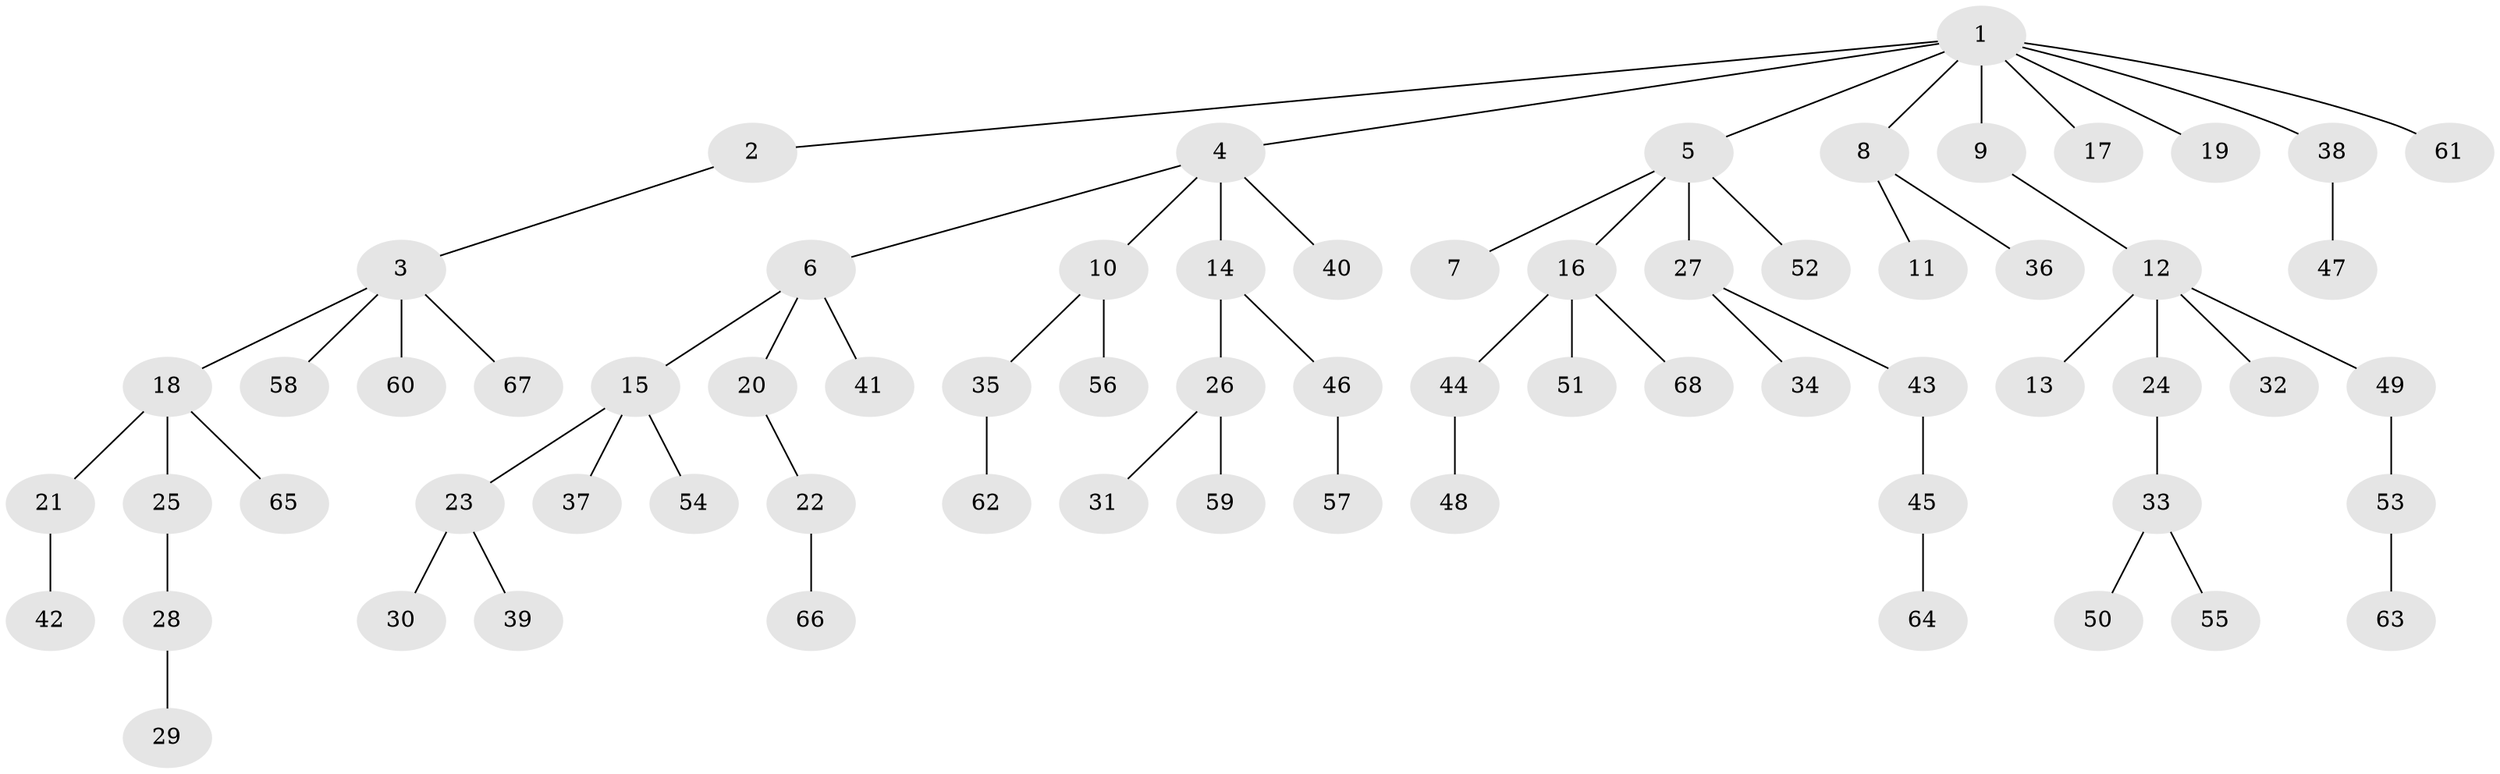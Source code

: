 // original degree distribution, {9: 0.009009009009009009, 3: 0.11711711711711711, 6: 0.036036036036036036, 1: 0.5585585585585585, 5: 0.036036036036036036, 2: 0.1891891891891892, 4: 0.05405405405405406}
// Generated by graph-tools (version 1.1) at 2025/51/03/04/25 22:51:41]
// undirected, 68 vertices, 67 edges
graph export_dot {
  node [color=gray90,style=filled];
  1;
  2;
  3;
  4;
  5;
  6;
  7;
  8;
  9;
  10;
  11;
  12;
  13;
  14;
  15;
  16;
  17;
  18;
  19;
  20;
  21;
  22;
  23;
  24;
  25;
  26;
  27;
  28;
  29;
  30;
  31;
  32;
  33;
  34;
  35;
  36;
  37;
  38;
  39;
  40;
  41;
  42;
  43;
  44;
  45;
  46;
  47;
  48;
  49;
  50;
  51;
  52;
  53;
  54;
  55;
  56;
  57;
  58;
  59;
  60;
  61;
  62;
  63;
  64;
  65;
  66;
  67;
  68;
  1 -- 2 [weight=1.0];
  1 -- 4 [weight=1.0];
  1 -- 5 [weight=1.0];
  1 -- 8 [weight=1.0];
  1 -- 9 [weight=1.0];
  1 -- 17 [weight=1.0];
  1 -- 19 [weight=1.0];
  1 -- 38 [weight=1.0];
  1 -- 61 [weight=1.0];
  2 -- 3 [weight=1.0];
  3 -- 18 [weight=1.0];
  3 -- 58 [weight=1.0];
  3 -- 60 [weight=1.0];
  3 -- 67 [weight=1.0];
  4 -- 6 [weight=1.0];
  4 -- 10 [weight=1.0];
  4 -- 14 [weight=1.0];
  4 -- 40 [weight=1.0];
  5 -- 7 [weight=1.0];
  5 -- 16 [weight=1.0];
  5 -- 27 [weight=1.0];
  5 -- 52 [weight=1.0];
  6 -- 15 [weight=1.0];
  6 -- 20 [weight=1.0];
  6 -- 41 [weight=1.0];
  8 -- 11 [weight=1.0];
  8 -- 36 [weight=1.0];
  9 -- 12 [weight=1.0];
  10 -- 35 [weight=1.0];
  10 -- 56 [weight=1.0];
  12 -- 13 [weight=1.0];
  12 -- 24 [weight=1.0];
  12 -- 32 [weight=1.0];
  12 -- 49 [weight=1.0];
  14 -- 26 [weight=1.0];
  14 -- 46 [weight=1.0];
  15 -- 23 [weight=1.0];
  15 -- 37 [weight=1.0];
  15 -- 54 [weight=1.0];
  16 -- 44 [weight=1.0];
  16 -- 51 [weight=1.0];
  16 -- 68 [weight=1.0];
  18 -- 21 [weight=1.0];
  18 -- 25 [weight=1.0];
  18 -- 65 [weight=1.0];
  20 -- 22 [weight=1.0];
  21 -- 42 [weight=1.0];
  22 -- 66 [weight=1.0];
  23 -- 30 [weight=1.0];
  23 -- 39 [weight=1.0];
  24 -- 33 [weight=1.0];
  25 -- 28 [weight=1.0];
  26 -- 31 [weight=1.0];
  26 -- 59 [weight=1.0];
  27 -- 34 [weight=1.0];
  27 -- 43 [weight=1.0];
  28 -- 29 [weight=2.0];
  33 -- 50 [weight=1.0];
  33 -- 55 [weight=1.0];
  35 -- 62 [weight=1.0];
  38 -- 47 [weight=1.0];
  43 -- 45 [weight=1.0];
  44 -- 48 [weight=1.0];
  45 -- 64 [weight=1.0];
  46 -- 57 [weight=1.0];
  49 -- 53 [weight=1.0];
  53 -- 63 [weight=1.0];
}
